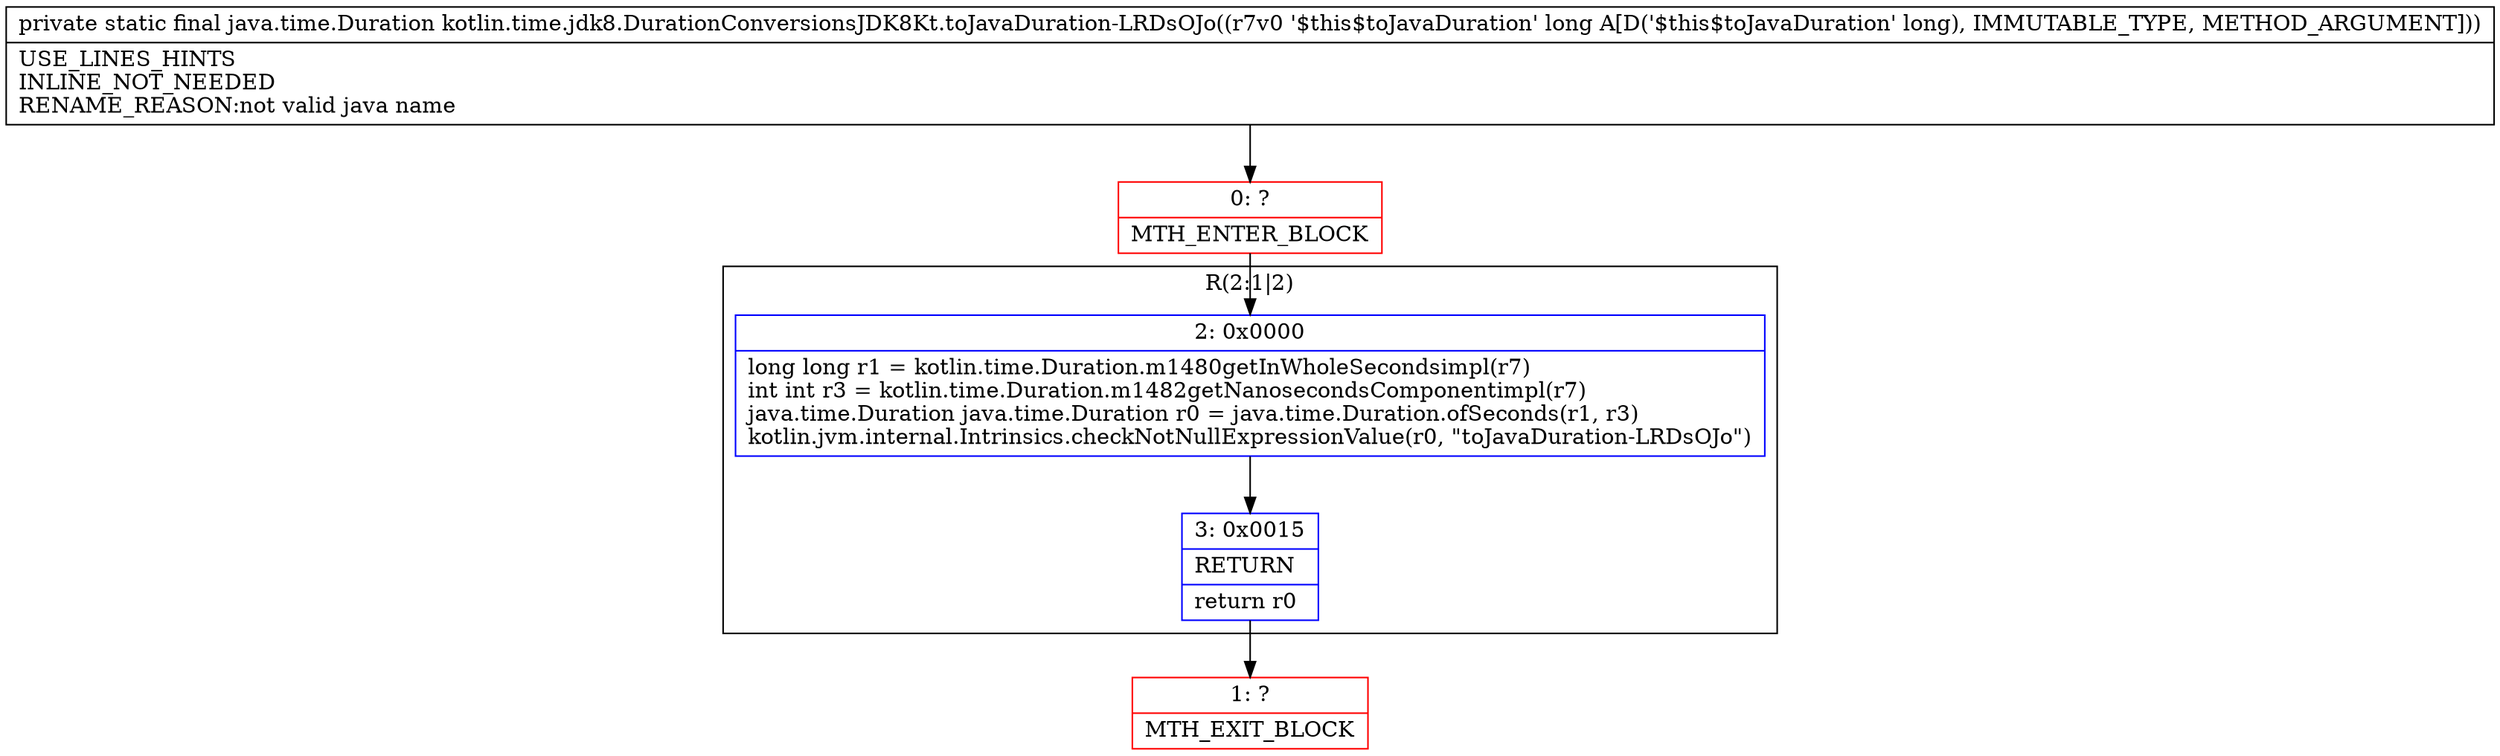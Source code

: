 digraph "CFG forkotlin.time.jdk8.DurationConversionsJDK8Kt.toJavaDuration\-LRDsOJo(J)Ljava\/time\/Duration;" {
subgraph cluster_Region_1408495495 {
label = "R(2:1|2)";
node [shape=record,color=blue];
Node_2 [shape=record,label="{2\:\ 0x0000|long long r1 = kotlin.time.Duration.m1480getInWholeSecondsimpl(r7)\lint int r3 = kotlin.time.Duration.m1482getNanosecondsComponentimpl(r7)\ljava.time.Duration java.time.Duration r0 = java.time.Duration.ofSeconds(r1, r3)\lkotlin.jvm.internal.Intrinsics.checkNotNullExpressionValue(r0, \"toJavaDuration\-LRDsOJo\")\l}"];
Node_3 [shape=record,label="{3\:\ 0x0015|RETURN\l|return r0\l}"];
}
Node_0 [shape=record,color=red,label="{0\:\ ?|MTH_ENTER_BLOCK\l}"];
Node_1 [shape=record,color=red,label="{1\:\ ?|MTH_EXIT_BLOCK\l}"];
MethodNode[shape=record,label="{private static final java.time.Duration kotlin.time.jdk8.DurationConversionsJDK8Kt.toJavaDuration\-LRDsOJo((r7v0 '$this$toJavaDuration' long A[D('$this$toJavaDuration' long), IMMUTABLE_TYPE, METHOD_ARGUMENT]))  | USE_LINES_HINTS\lINLINE_NOT_NEEDED\lRENAME_REASON:not valid java name\l}"];
MethodNode -> Node_0;Node_2 -> Node_3;
Node_3 -> Node_1;
Node_0 -> Node_2;
}

